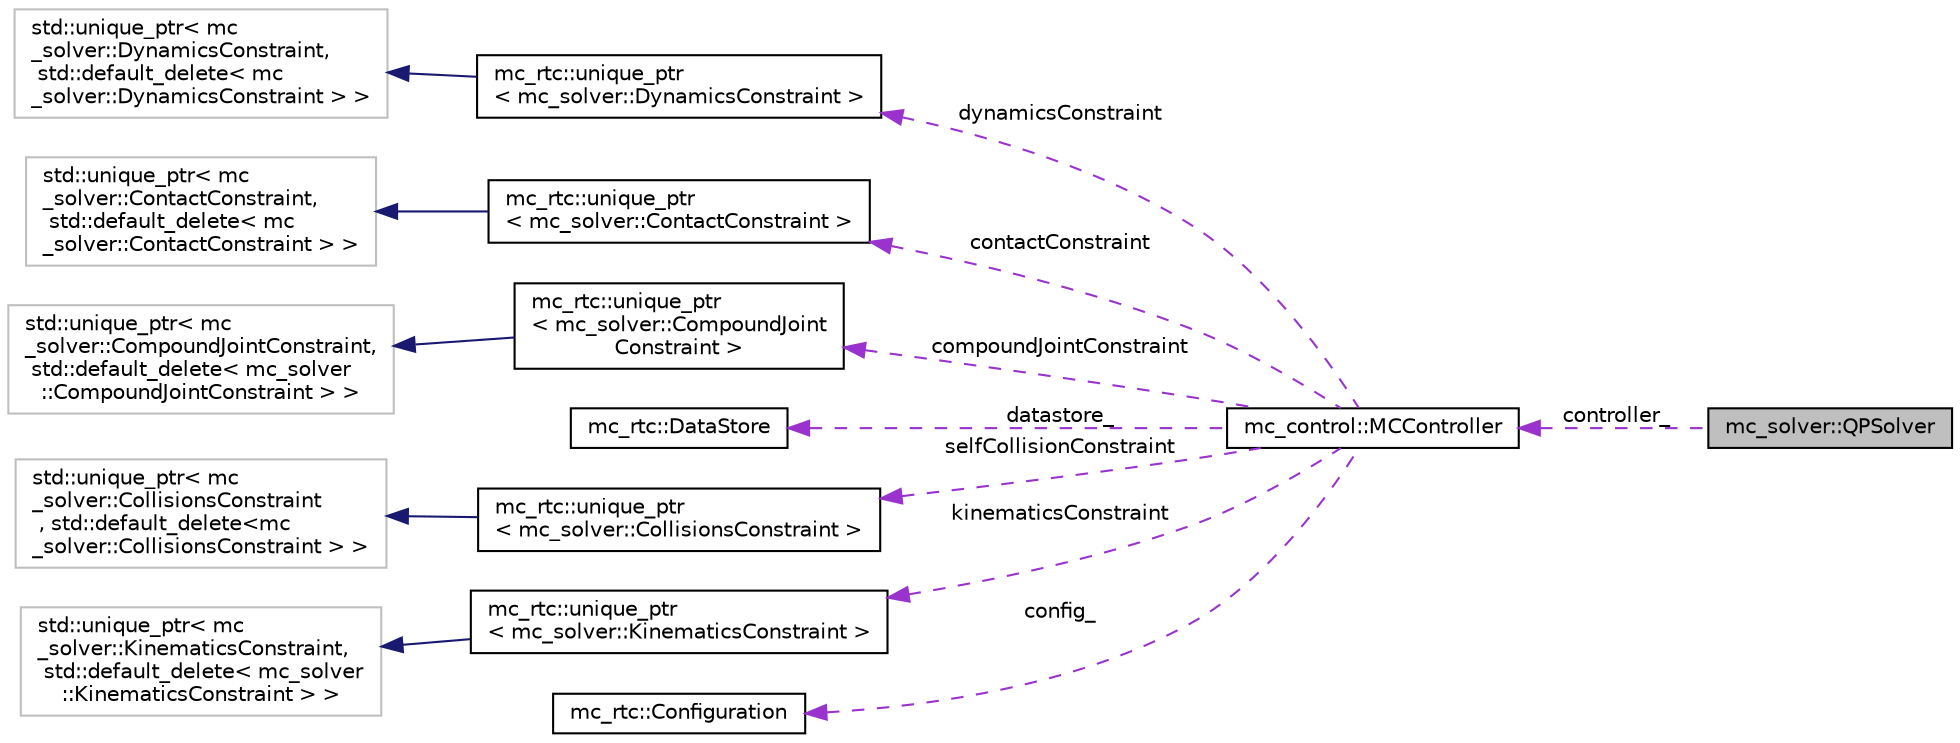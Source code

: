 digraph "mc_solver::QPSolver"
{
 // INTERACTIVE_SVG=YES
  edge [fontname="Helvetica",fontsize="10",labelfontname="Helvetica",labelfontsize="10"];
  node [fontname="Helvetica",fontsize="10",shape=record];
  rankdir="LR";
  Node2 [label="mc_solver::QPSolver",height=0.2,width=0.4,color="black", fillcolor="grey75", style="filled", fontcolor="black"];
  Node3 -> Node2 [dir="back",color="darkorchid3",fontsize="10",style="dashed",label=" controller_" ,fontname="Helvetica"];
  Node3 [label="mc_control::MCController",height=0.2,width=0.4,color="black", fillcolor="white", style="filled",URL="$structmc__control_1_1MCController.html",tooltip="MCController is the base class to implement all controllers. It assumes that at least two robots are ..."];
  Node4 -> Node3 [dir="back",color="darkorchid3",fontsize="10",style="dashed",label=" dynamicsConstraint" ,fontname="Helvetica"];
  Node4 [label="mc_rtc::unique_ptr\l\< mc_solver::DynamicsConstraint \>",height=0.2,width=0.4,color="black", fillcolor="white", style="filled",URL="$classmc__rtc_1_1unique__ptr.html"];
  Node5 -> Node4 [dir="back",color="midnightblue",fontsize="10",style="solid",fontname="Helvetica"];
  Node5 [label="std::unique_ptr\< mc\l_solver::DynamicsConstraint,\l std::default_delete\< mc\l_solver::DynamicsConstraint \> \>",height=0.2,width=0.4,color="grey75", fillcolor="white", style="filled"];
  Node6 -> Node3 [dir="back",color="darkorchid3",fontsize="10",style="dashed",label=" contactConstraint" ,fontname="Helvetica"];
  Node6 [label="mc_rtc::unique_ptr\l\< mc_solver::ContactConstraint \>",height=0.2,width=0.4,color="black", fillcolor="white", style="filled",URL="$classmc__rtc_1_1unique__ptr.html"];
  Node7 -> Node6 [dir="back",color="midnightblue",fontsize="10",style="solid",fontname="Helvetica"];
  Node7 [label="std::unique_ptr\< mc\l_solver::ContactConstraint,\l std::default_delete\< mc\l_solver::ContactConstraint \> \>",height=0.2,width=0.4,color="grey75", fillcolor="white", style="filled"];
  Node8 -> Node3 [dir="back",color="darkorchid3",fontsize="10",style="dashed",label=" compoundJointConstraint" ,fontname="Helvetica"];
  Node8 [label="mc_rtc::unique_ptr\l\< mc_solver::CompoundJoint\lConstraint \>",height=0.2,width=0.4,color="black", fillcolor="white", style="filled",URL="$classmc__rtc_1_1unique__ptr.html"];
  Node9 -> Node8 [dir="back",color="midnightblue",fontsize="10",style="solid",fontname="Helvetica"];
  Node9 [label="std::unique_ptr\< mc\l_solver::CompoundJointConstraint,\l std::default_delete\< mc_solver\l::CompoundJointConstraint \> \>",height=0.2,width=0.4,color="grey75", fillcolor="white", style="filled"];
  Node10 -> Node3 [dir="back",color="darkorchid3",fontsize="10",style="dashed",label=" datastore_" ,fontname="Helvetica"];
  Node10 [label="mc_rtc::DataStore",height=0.2,width=0.4,color="black", fillcolor="white", style="filled",URL="$structmc__rtc_1_1DataStore.html",tooltip="Generic data store. "];
  Node11 -> Node3 [dir="back",color="darkorchid3",fontsize="10",style="dashed",label=" selfCollisionConstraint" ,fontname="Helvetica"];
  Node11 [label="mc_rtc::unique_ptr\l\< mc_solver::CollisionsConstraint \>",height=0.2,width=0.4,color="black", fillcolor="white", style="filled",URL="$classmc__rtc_1_1unique__ptr.html"];
  Node12 -> Node11 [dir="back",color="midnightblue",fontsize="10",style="solid",fontname="Helvetica"];
  Node12 [label="std::unique_ptr\< mc\l_solver::CollisionsConstraint\l , std::default_delete\<mc\l_solver::CollisionsConstraint \>  \>",height=0.2,width=0.4,color="grey75", fillcolor="white", style="filled"];
  Node13 -> Node3 [dir="back",color="darkorchid3",fontsize="10",style="dashed",label=" kinematicsConstraint" ,fontname="Helvetica"];
  Node13 [label="mc_rtc::unique_ptr\l\< mc_solver::KinematicsConstraint \>",height=0.2,width=0.4,color="black", fillcolor="white", style="filled",URL="$classmc__rtc_1_1unique__ptr.html"];
  Node14 -> Node13 [dir="back",color="midnightblue",fontsize="10",style="solid",fontname="Helvetica"];
  Node14 [label="std::unique_ptr\< mc\l_solver::KinematicsConstraint,\l std::default_delete\< mc_solver\l::KinematicsConstraint \> \>",height=0.2,width=0.4,color="grey75", fillcolor="white", style="filled"];
  Node15 -> Node3 [dir="back",color="darkorchid3",fontsize="10",style="dashed",label=" config_" ,fontname="Helvetica"];
  Node15 [label="mc_rtc::Configuration",height=0.2,width=0.4,color="black", fillcolor="white", style="filled",URL="$structmc__rtc_1_1Configuration.html",tooltip="Simplify access to values hold within a JSON file. "];
}
